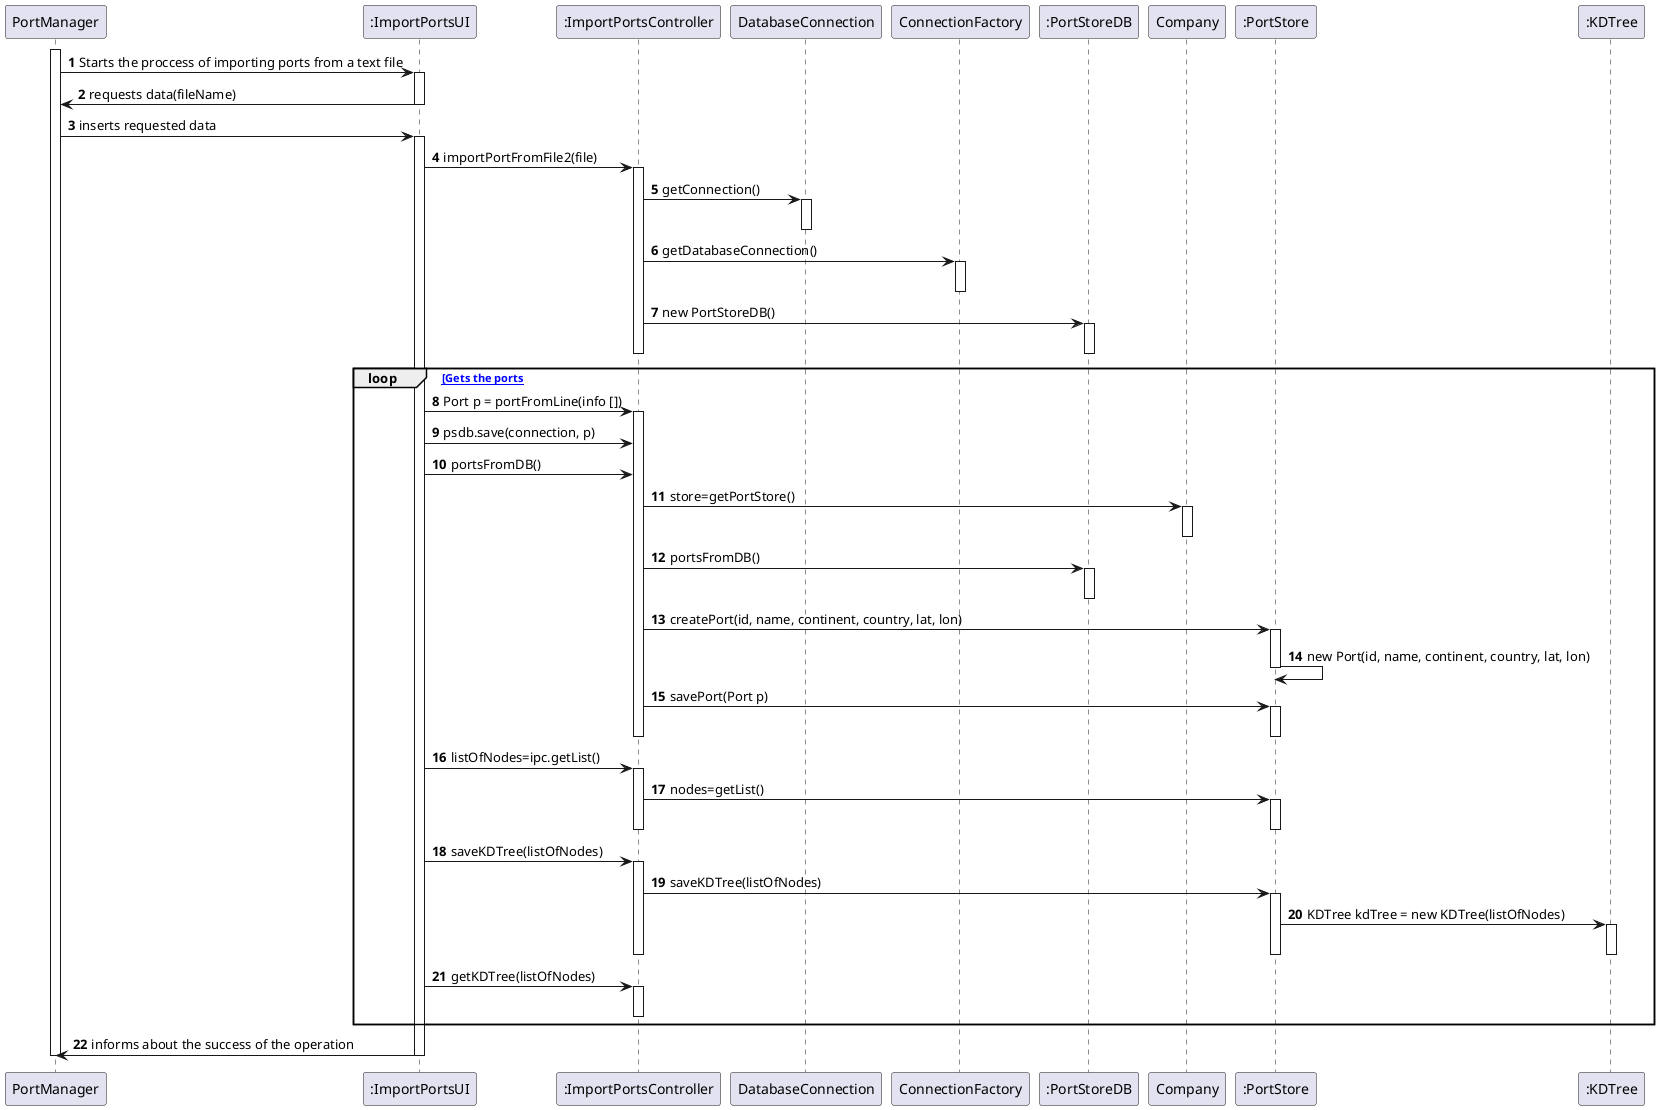 @startuml

autonumber

activate PortManager

PortManager -> ":ImportPortsUI" : Starts the proccess of importing ports from a text file

activate ":ImportPortsUI"

":ImportPortsUI" -> PortManager : requests data(fileName)

deactivate ":ImportPortsUI"

PortManager -> ":ImportPortsUI" : inserts requested data

activate ":ImportPortsUI"

":ImportPortsUI" -> ":ImportPortsController" : importPortFromFile2(file)

activate ":ImportPortsController"

":ImportPortsController" -> "DatabaseConnection" : getConnection()

activate "DatabaseConnection"

deactivate "DatabaseConnection"

":ImportPortsController" -> "ConnectionFactory" : getDatabaseConnection()

activate "ConnectionFactory"

deactivate "ConnectionFactory"

":ImportPortsController" -> ":PortStoreDB" : new PortStoreDB()

activate ":PortStoreDB"

deactivate ":PortStoreDB"

deactivate ":ImportPortsController"

loop  ["[Gets the ports"]

":ImportPortsUI" -> ":ImportPortsController" : Port p = portFromLine(info [])

activate ":ImportPortsController"

":ImportPortsUI" -> ":ImportPortsController" : psdb.save(connection, p)

":ImportPortsUI" -> ":ImportPortsController" : portsFromDB()

":ImportPortsController" -> Company : store=getPortStore()

activate Company

deactivate Company

":ImportPortsController" -> ":PortStoreDB" : portsFromDB()

activate ":PortStoreDB"

deactivate ":PortStoreDB"

":ImportPortsController" -> ":PortStore" : createPort(id, name, continent, country, lat, lon)

activate ":PortStore"

":PortStore" -> ":PortStore" : new Port(id, name, continent, country, lat, lon)

deactivate ":PortStore"

":ImportPortsController" -> ":PortStore" : savePort(Port p)

activate ":PortStore"

deactivate ":PortStore"

deactivate ":ImportPortsController"

":ImportPortsUI" -> ":ImportPortsController" : listOfNodes=ipc.getList()

activate ":ImportPortsController"

":ImportPortsController" -> ":PortStore" : nodes=getList()

activate ":PortStore"

deactivate ":PortStore"

deactivate ":ImportPortsController"

":ImportPortsUI" -> ":ImportPortsController" : saveKDTree(listOfNodes)

activate ":ImportPortsController"

":ImportPortsController" -> ":PortStore" : saveKDTree(listOfNodes)

activate ":PortStore"

":PortStore" -> ":KDTree" : KDTree kdTree = new KDTree(listOfNodes)

activate ":KDTree"

deactivate ":KDTree"

deactivate ":PortStore"

deactivate ":ImportPortsController"

":ImportPortsUI" -> ":ImportPortsController" : getKDTree(listOfNodes)

activate ":ImportPortsController"

deactivate ":ImportPortsController"

end loop

":ImportPortsUI" -> PortManager : informs about the success of the operation

deactivate ":ImportPortsUI"

deactivate PortManager

@enduml